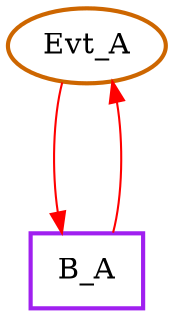 digraph "pps-test2-0" {
name="pps-test2-0"
graph [rankdir=TB nodesep=0.6 mindist=1.0 ranksep=1.0 overlap=false]
subgraph subgraph0 {
  node [cpu=0 pattern=A]
  Evt_A [type=tmsg patentry=1 toffs=0 fid=1 gid=5, evtno="0xfff", sid=2, bpid=8, par=1 shape=oval fillcolor=green penwidth=2 color=darkorange3]
  B_A [type=block patexit=1 tperiod=100000000 qlo=1 shape=rectangle fillcolor=green penwidth=2 color=purple]
  Evt_A -> B_A -> Evt_A [type=defdst color=red]
}
}

